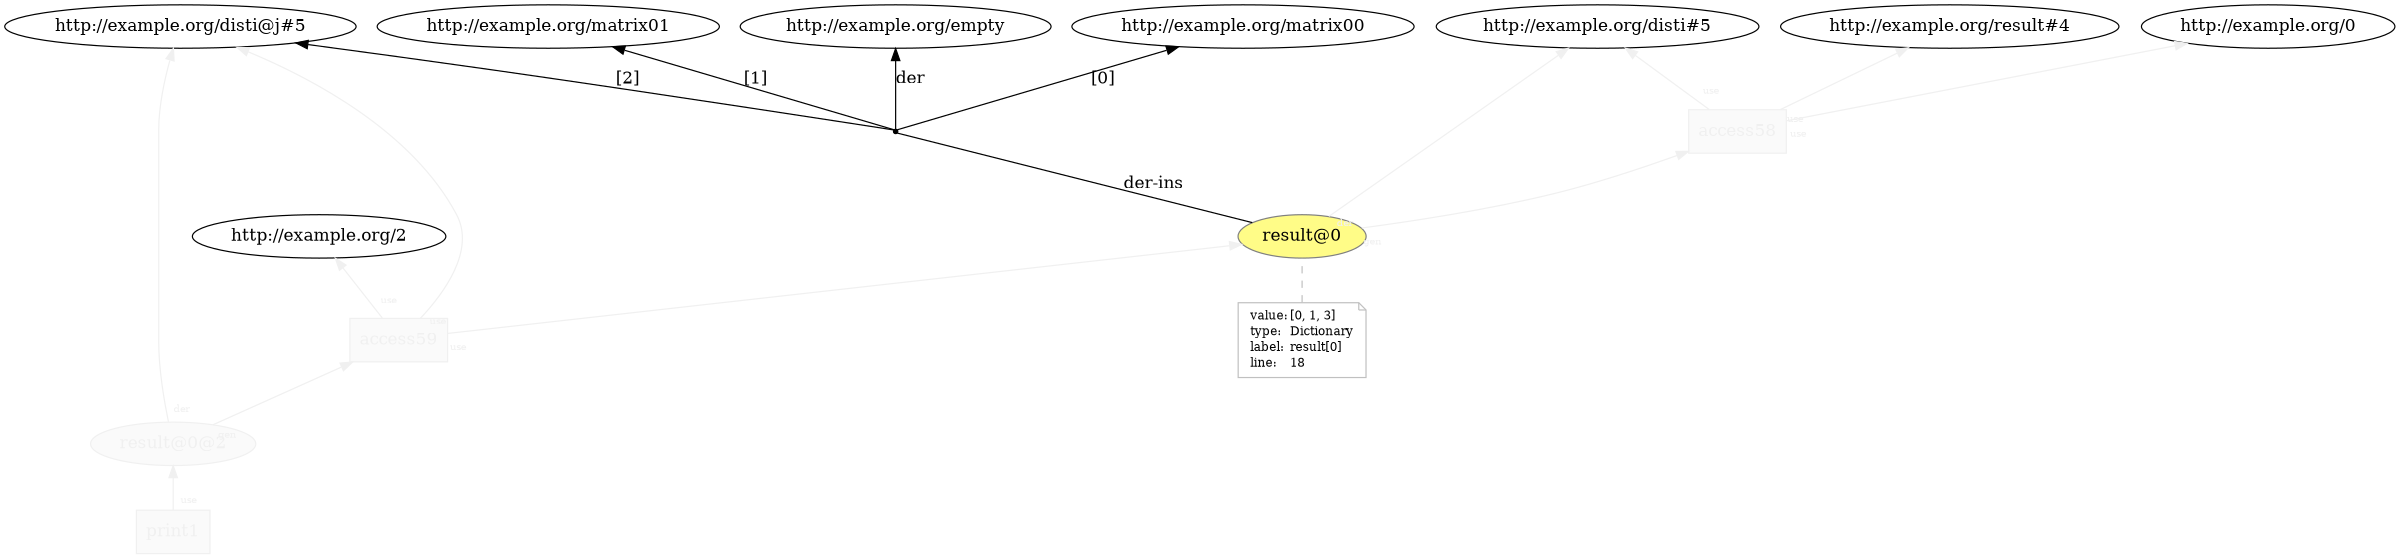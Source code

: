 digraph "PROV" { size="16,12"; rankdir="BT";
"http://example.org/result@0" [fillcolor="#FFFC87",color="#808080",style="filled",label="result@0",URL="http://example.org/result@0"]
"http://example.org/result@0-attrs" [color="gray",shape="note",fontsize="10",fontcolor="black",label=<<TABLE cellpadding="0" border="0">
	<TR>
	    <TD align="left">value:</TD>
	    <TD align="left">[0, 1, 3]</TD>
	</TR>
	<TR>
	    <TD align="left">type:</TD>
	    <TD align="left">Dictionary</TD>
	</TR>
	<TR>
	    <TD align="left">label:</TD>
	    <TD align="left">result[0]</TD>
	</TR>
	<TR>
	    <TD align="left">line:</TD>
	    <TD align="left">18</TD>
	</TR>
</TABLE>>]
"http://example.org/result@0-attrs" -> "http://example.org/result@0" [color="gray",style="dashed",arrowhead="none"]
"bn0" [shape="point",label=""]
"http://example.org/result@0" -> "bn0" [fontsize="14",distance="1.5",angle="60.0",rotation="20",label="der-ins",arrowhead="none"]
"bn0" -> "http://example.org/empty" [fontsize="14",distance="1.5",angle="60.0",rotation="20",label="der"]
"bn0" -> "http://example.org/matrix00" [fontsize="14",distance="1.5",angle="60.0",rotation="20",label="[0]"]
"bn0" -> "http://example.org/matrix01" [fontsize="14",distance="1.5",angle="60.0",rotation="20",label="[1]"]
"bn0" -> "http://example.org/disti@j#5" [fontsize="14",distance="1.5",angle="60.0",rotation="20",label="[2]"]
"http://example.org/access58" [fillcolor="#FAFAFA",color="#F0F0F0",shape="polygon",sides="4",style="filled",fontcolor="#F0F0F0",label="access58",URL="http://example.org/access58"]
"http://example.org/result@0" -> "http://example.org/disti#5" [labelfontsize="8",labeldistance="1.5",labelangle="60.0",rotation="20",taillabel="der",fontcolor="#F0F0F0",color="#F0F0F0"]
"http://example.org/access58" -> "http://example.org/result#4" [labelfontsize="8",labeldistance="1.5",labelangle="60.0",rotation="20",taillabel="use",fontcolor="#F0F0F0",color="#F0F0F0"]
"http://example.org/access58" -> "http://example.org/0" [labelfontsize="8",labeldistance="1.5",labelangle="60.0",rotation="20",taillabel="use",fontcolor="#F0F0F0",color="#F0F0F0"]
"http://example.org/result@0@2" [fillcolor="#FAFAFA",color="#F0F0F0",style="filled",fontcolor="#F0F0F0",label="result@0@2",URL="http://example.org/result@0@2"]
"http://example.org/access59" [fillcolor="#FAFAFA",color="#F0F0F0",shape="polygon",sides="4",style="filled",fontcolor="#F0F0F0",label="access59",URL="http://example.org/access59"]
"http://example.org/result@0@2" -> "http://example.org/disti@j#5" [labelfontsize="8",labeldistance="1.5",labelangle="60.0",rotation="20",taillabel="der",fontcolor="#F0F0F0",color="#F0F0F0"]
"http://example.org/access59" -> "http://example.org/result@0" [labelfontsize="8",labeldistance="1.5",labelangle="60.0",rotation="20",taillabel="use",fontcolor="#F0F0F0",color="#F0F0F0"]
"http://example.org/access59" -> "http://example.org/2" [labelfontsize="8",labeldistance="1.5",labelangle="60.0",rotation="20",taillabel="use",fontcolor="#F0F0F0",color="#F0F0F0"]
"http://example.org/print1" [fillcolor="#FAFAFA",color="#F0F0F0",shape="polygon",sides="4",style="filled",fontcolor="#F0F0F0",label="print1",URL="http://example.org/print1"]
"http://example.org/print1" -> "http://example.org/result@0@2" [labelfontsize="8",labeldistance="1.5",labelangle="60.0",rotation="20",taillabel="use",fontcolor="#F0F0F0",color="#F0F0F0"]
"http://example.org/access59" -> "http://example.org/disti@j#5" [labelfontsize="8",labeldistance="1.5",labelangle="60.0",rotation="20",taillabel="use",fontcolor="#F0F0F0",color="#F0F0F0"]
"http://example.org/access58" -> "http://example.org/disti#5" [labelfontsize="8",labeldistance="1.5",labelangle="60.0",rotation="20",taillabel="use",fontcolor="#F0F0F0",color="#F0F0F0"]
"http://example.org/result@0@2" -> "http://example.org/access59" [labelfontsize="8",labeldistance="1.5",labelangle="60.0",rotation="20",taillabel="gen",fontcolor="#F0F0F0",color="#F0F0F0"]
"http://example.org/result@0" -> "http://example.org/access58" [labelfontsize="8",labeldistance="1.5",labelangle="60.0",rotation="20",taillabel="gen",fontcolor="#F0F0F0",color="#F0F0F0"]
}
